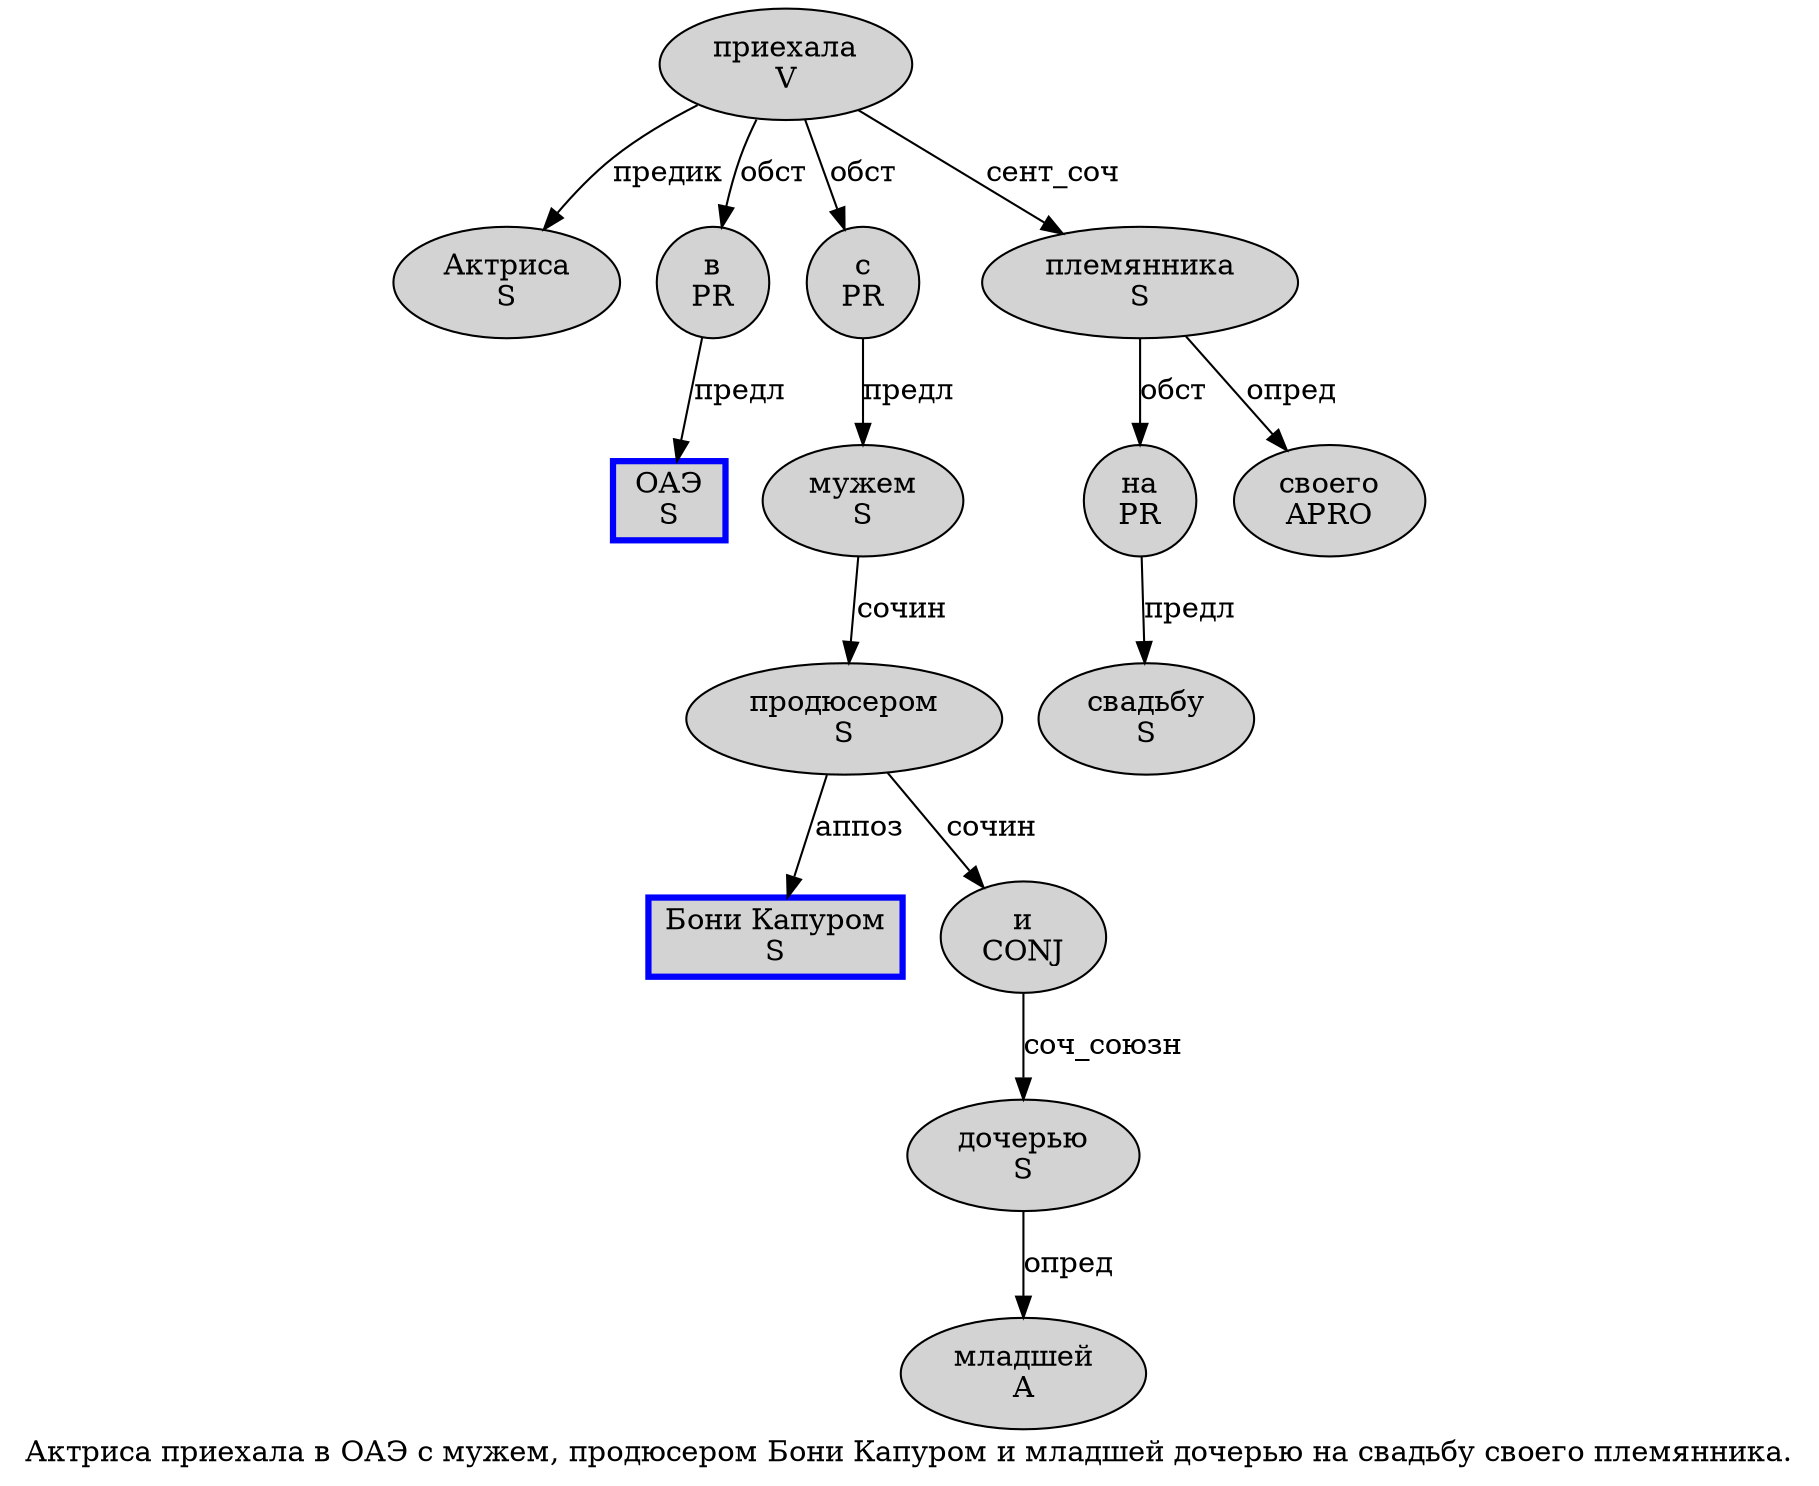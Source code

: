 digraph SENTENCE_1129 {
	graph [label="Актриса приехала в ОАЭ с мужем, продюсером Бони Капуром и младшей дочерью на свадьбу своего племянника."]
	node [style=filled]
		0 [label="Актриса
S" color="" fillcolor=lightgray penwidth=1 shape=ellipse]
		1 [label="приехала
V" color="" fillcolor=lightgray penwidth=1 shape=ellipse]
		2 [label="в
PR" color="" fillcolor=lightgray penwidth=1 shape=ellipse]
		3 [label="ОАЭ
S" color=blue fillcolor=lightgray penwidth=3 shape=box]
		4 [label="с
PR" color="" fillcolor=lightgray penwidth=1 shape=ellipse]
		5 [label="мужем
S" color="" fillcolor=lightgray penwidth=1 shape=ellipse]
		7 [label="продюсером
S" color="" fillcolor=lightgray penwidth=1 shape=ellipse]
		8 [label="Бони Капуром
S" color=blue fillcolor=lightgray penwidth=3 shape=box]
		9 [label="и
CONJ" color="" fillcolor=lightgray penwidth=1 shape=ellipse]
		10 [label="младшей
A" color="" fillcolor=lightgray penwidth=1 shape=ellipse]
		11 [label="дочерью
S" color="" fillcolor=lightgray penwidth=1 shape=ellipse]
		12 [label="на
PR" color="" fillcolor=lightgray penwidth=1 shape=ellipse]
		13 [label="свадьбу
S" color="" fillcolor=lightgray penwidth=1 shape=ellipse]
		14 [label="своего
APRO" color="" fillcolor=lightgray penwidth=1 shape=ellipse]
		15 [label="племянника
S" color="" fillcolor=lightgray penwidth=1 shape=ellipse]
			9 -> 11 [label="соч_союзн"]
			12 -> 13 [label="предл"]
			15 -> 12 [label="обст"]
			15 -> 14 [label="опред"]
			4 -> 5 [label="предл"]
			5 -> 7 [label="сочин"]
			2 -> 3 [label="предл"]
			1 -> 0 [label="предик"]
			1 -> 2 [label="обст"]
			1 -> 4 [label="обст"]
			1 -> 15 [label="сент_соч"]
			7 -> 8 [label="аппоз"]
			7 -> 9 [label="сочин"]
			11 -> 10 [label="опред"]
}